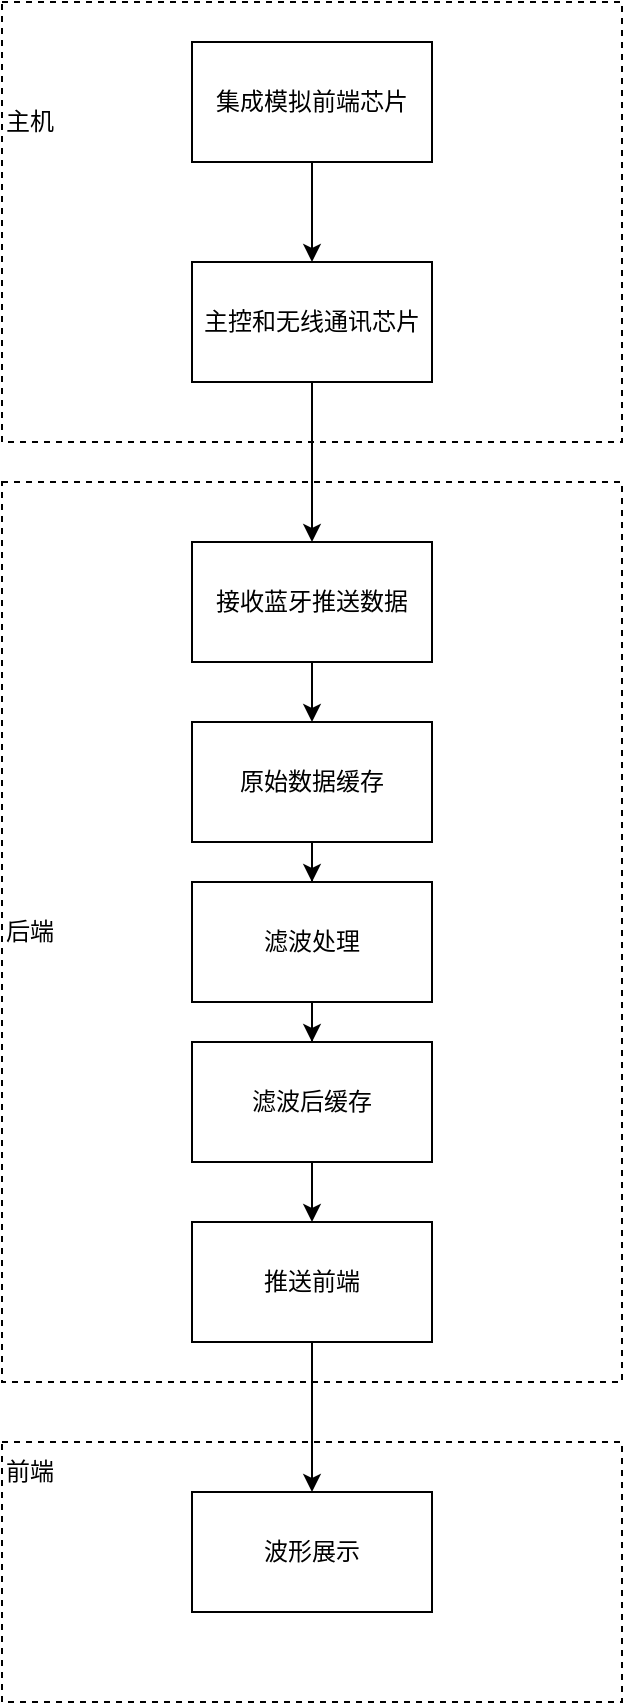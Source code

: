 <mxfile version="22.0.4" type="github">
  <diagram name="第 1 页" id="db2C9ehG3oDeZpzlVr3G">
    <mxGraphModel dx="1514" dy="865" grid="1" gridSize="10" guides="1" tooltips="1" connect="1" arrows="1" fold="1" page="1" pageScale="1" pageWidth="827" pageHeight="1169" math="0" shadow="0">
      <root>
        <mxCell id="0" />
        <mxCell id="1" parent="0" />
        <mxCell id="5l7qBDm9Jt7u1dhL_BPI-18" value="&lt;div align=&quot;left&quot;&gt;前端&lt;/div&gt;&lt;div align=&quot;left&quot;&gt;&lt;br&gt;&lt;/div&gt;&lt;div align=&quot;left&quot;&gt;&lt;br&gt;&lt;/div&gt;&lt;div align=&quot;left&quot;&gt;&lt;br&gt;&lt;/div&gt;&lt;div align=&quot;left&quot;&gt;&lt;br&gt;&lt;/div&gt;&lt;div align=&quot;left&quot;&gt;&lt;br&gt;&lt;/div&gt;&lt;div align=&quot;left&quot;&gt;&lt;br&gt;&lt;/div&gt;&lt;div align=&quot;left&quot;&gt;&lt;br&gt;&lt;/div&gt;" style="rounded=0;whiteSpace=wrap;html=1;align=left;dashed=1;" parent="1" vertex="1">
          <mxGeometry x="130" y="750" width="310" height="130" as="geometry" />
        </mxCell>
        <mxCell id="b-7zUIvUrrHvl0-bY4fH-11" value="" style="edgeStyle=orthogonalEdgeStyle;rounded=0;orthogonalLoop=1;jettySize=auto;html=1;" edge="1" parent="1" source="5l7qBDm9Jt7u1dhL_BPI-3" target="b-7zUIvUrrHvl0-bY4fH-8">
          <mxGeometry relative="1" as="geometry" />
        </mxCell>
        <mxCell id="b-7zUIvUrrHvl0-bY4fH-12" value="" style="edgeStyle=orthogonalEdgeStyle;rounded=0;orthogonalLoop=1;jettySize=auto;html=1;" edge="1" parent="1" source="5l7qBDm9Jt7u1dhL_BPI-3" target="b-7zUIvUrrHvl0-bY4fH-8">
          <mxGeometry relative="1" as="geometry" />
        </mxCell>
        <mxCell id="5l7qBDm9Jt7u1dhL_BPI-3" value="&lt;div align=&quot;left&quot;&gt;后端&lt;br&gt;&lt;/div&gt;" style="rounded=0;whiteSpace=wrap;html=1;dashed=1;align=left;" parent="1" vertex="1">
          <mxGeometry x="130" y="270" width="310" height="450" as="geometry" />
        </mxCell>
        <mxCell id="5l7qBDm9Jt7u1dhL_BPI-6" value="" style="edgeStyle=orthogonalEdgeStyle;rounded=0;orthogonalLoop=1;jettySize=auto;html=1;" parent="1" source="5l7qBDm9Jt7u1dhL_BPI-4" target="5l7qBDm9Jt7u1dhL_BPI-5" edge="1">
          <mxGeometry relative="1" as="geometry" />
        </mxCell>
        <mxCell id="5l7qBDm9Jt7u1dhL_BPI-4" value="接收蓝牙推送数据" style="rounded=0;whiteSpace=wrap;html=1;" parent="1" vertex="1">
          <mxGeometry x="225" y="300" width="120" height="60" as="geometry" />
        </mxCell>
        <mxCell id="5l7qBDm9Jt7u1dhL_BPI-8" value="" style="edgeStyle=orthogonalEdgeStyle;rounded=0;orthogonalLoop=1;jettySize=auto;html=1;" parent="1" source="5l7qBDm9Jt7u1dhL_BPI-5" target="5l7qBDm9Jt7u1dhL_BPI-7" edge="1">
          <mxGeometry relative="1" as="geometry" />
        </mxCell>
        <mxCell id="5l7qBDm9Jt7u1dhL_BPI-5" value="原始数据缓存" style="whiteSpace=wrap;html=1;rounded=0;" parent="1" vertex="1">
          <mxGeometry x="225" y="390" width="120" height="60" as="geometry" />
        </mxCell>
        <mxCell id="5l7qBDm9Jt7u1dhL_BPI-10" value="" style="edgeStyle=orthogonalEdgeStyle;rounded=0;orthogonalLoop=1;jettySize=auto;html=1;" parent="1" source="5l7qBDm9Jt7u1dhL_BPI-7" target="5l7qBDm9Jt7u1dhL_BPI-9" edge="1">
          <mxGeometry relative="1" as="geometry" />
        </mxCell>
        <mxCell id="5l7qBDm9Jt7u1dhL_BPI-7" value="滤波处理" style="whiteSpace=wrap;html=1;rounded=0;" parent="1" vertex="1">
          <mxGeometry x="225" y="470" width="120" height="60" as="geometry" />
        </mxCell>
        <mxCell id="5l7qBDm9Jt7u1dhL_BPI-12" value="" style="edgeStyle=orthogonalEdgeStyle;rounded=0;orthogonalLoop=1;jettySize=auto;html=1;" parent="1" source="5l7qBDm9Jt7u1dhL_BPI-9" target="5l7qBDm9Jt7u1dhL_BPI-11" edge="1">
          <mxGeometry relative="1" as="geometry" />
        </mxCell>
        <mxCell id="5l7qBDm9Jt7u1dhL_BPI-9" value="滤波后缓存" style="whiteSpace=wrap;html=1;rounded=0;" parent="1" vertex="1">
          <mxGeometry x="225" y="550" width="120" height="60" as="geometry" />
        </mxCell>
        <mxCell id="5l7qBDm9Jt7u1dhL_BPI-17" style="edgeStyle=orthogonalEdgeStyle;rounded=0;orthogonalLoop=1;jettySize=auto;html=1;exitX=0.5;exitY=1;exitDx=0;exitDy=0;entryX=0.5;entryY=0;entryDx=0;entryDy=0;" parent="1" source="5l7qBDm9Jt7u1dhL_BPI-11" target="5l7qBDm9Jt7u1dhL_BPI-16" edge="1">
          <mxGeometry relative="1" as="geometry" />
        </mxCell>
        <mxCell id="5l7qBDm9Jt7u1dhL_BPI-11" value="推送前端" style="whiteSpace=wrap;html=1;rounded=0;" parent="1" vertex="1">
          <mxGeometry x="225" y="640" width="120" height="60" as="geometry" />
        </mxCell>
        <mxCell id="5l7qBDm9Jt7u1dhL_BPI-16" value="波形展示" style="rounded=0;whiteSpace=wrap;html=1;" parent="1" vertex="1">
          <mxGeometry x="225" y="775" width="120" height="60" as="geometry" />
        </mxCell>
        <mxCell id="b-7zUIvUrrHvl0-bY4fH-1" value="&lt;div align=&quot;left&quot;&gt;主机&lt;/div&gt;&lt;div align=&quot;left&quot;&gt;&lt;br&gt;&lt;/div&gt;&lt;div align=&quot;left&quot;&gt;&lt;br&gt;&lt;/div&gt;&lt;div align=&quot;left&quot;&gt;&lt;br&gt;&lt;/div&gt;&lt;div align=&quot;left&quot;&gt;&lt;br&gt;&lt;/div&gt;&lt;div align=&quot;left&quot;&gt;&lt;br&gt;&lt;/div&gt;&lt;div align=&quot;left&quot;&gt;&lt;br&gt;&lt;/div&gt;&lt;div align=&quot;left&quot;&gt;&lt;br&gt;&lt;/div&gt;" style="rounded=0;whiteSpace=wrap;html=1;align=left;dashed=1;" vertex="1" parent="1">
          <mxGeometry x="130" y="30" width="310" height="220" as="geometry" />
        </mxCell>
        <mxCell id="b-7zUIvUrrHvl0-bY4fH-9" value="" style="edgeStyle=orthogonalEdgeStyle;rounded=0;orthogonalLoop=1;jettySize=auto;html=1;" edge="1" parent="1" source="b-7zUIvUrrHvl0-bY4fH-7" target="b-7zUIvUrrHvl0-bY4fH-8">
          <mxGeometry relative="1" as="geometry" />
        </mxCell>
        <mxCell id="b-7zUIvUrrHvl0-bY4fH-7" value="集成模拟前端芯片" style="rounded=0;whiteSpace=wrap;html=1;" vertex="1" parent="1">
          <mxGeometry x="225" y="50" width="120" height="60" as="geometry" />
        </mxCell>
        <mxCell id="b-7zUIvUrrHvl0-bY4fH-10" value="" style="edgeStyle=orthogonalEdgeStyle;rounded=0;orthogonalLoop=1;jettySize=auto;html=1;" edge="1" parent="1" source="b-7zUIvUrrHvl0-bY4fH-8" target="5l7qBDm9Jt7u1dhL_BPI-4">
          <mxGeometry relative="1" as="geometry" />
        </mxCell>
        <mxCell id="b-7zUIvUrrHvl0-bY4fH-8" value="主控和无线通讯芯片" style="rounded=0;whiteSpace=wrap;html=1;" vertex="1" parent="1">
          <mxGeometry x="225" y="160" width="120" height="60" as="geometry" />
        </mxCell>
      </root>
    </mxGraphModel>
  </diagram>
</mxfile>
